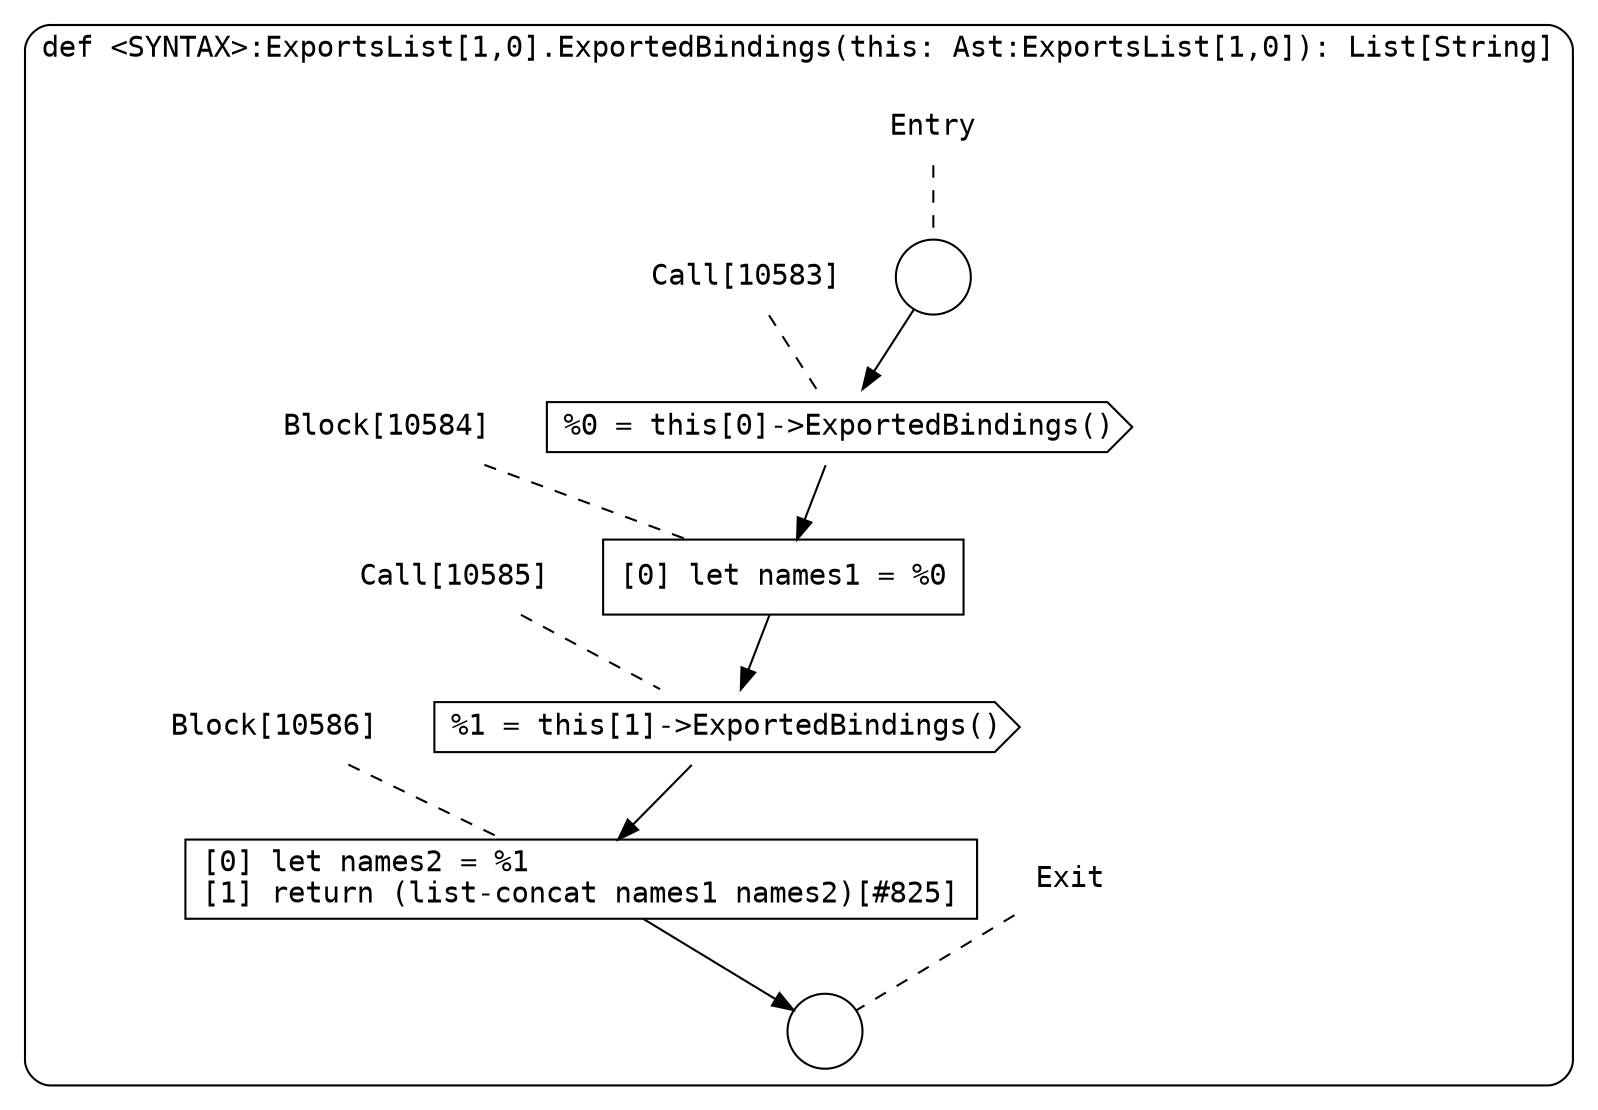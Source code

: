 digraph {
  graph [fontname = "Consolas"]
  node [fontname = "Consolas"]
  edge [fontname = "Consolas"]
  subgraph cluster1933 {
    label = "def <SYNTAX>:ExportsList[1,0].ExportedBindings(this: Ast:ExportsList[1,0]): List[String]"
    style = rounded
    cluster1933_entry_name [shape=none, label=<<font color="black">Entry</font>>]
    cluster1933_entry_name -> cluster1933_entry [arrowhead=none, color="black", style=dashed]
    cluster1933_entry [shape=circle label=" " color="black" fillcolor="white" style=filled]
    cluster1933_entry -> node10583 [color="black"]
    cluster1933_exit_name [shape=none, label=<<font color="black">Exit</font>>]
    cluster1933_exit_name -> cluster1933_exit [arrowhead=none, color="black", style=dashed]
    cluster1933_exit [shape=circle label=" " color="black" fillcolor="white" style=filled]
    node10583_name [shape=none, label=<<font color="black">Call[10583]</font>>]
    node10583_name -> node10583 [arrowhead=none, color="black", style=dashed]
    node10583 [shape=cds, label=<<font color="black">%0 = this[0]-&gt;ExportedBindings()</font>> color="black" fillcolor="white", style=filled]
    node10583 -> node10584 [color="black"]
    node10584_name [shape=none, label=<<font color="black">Block[10584]</font>>]
    node10584_name -> node10584 [arrowhead=none, color="black", style=dashed]
    node10584 [shape=box, label=<<font color="black">[0] let names1 = %0<BR ALIGN="LEFT"/></font>> color="black" fillcolor="white", style=filled]
    node10584 -> node10585 [color="black"]
    node10585_name [shape=none, label=<<font color="black">Call[10585]</font>>]
    node10585_name -> node10585 [arrowhead=none, color="black", style=dashed]
    node10585 [shape=cds, label=<<font color="black">%1 = this[1]-&gt;ExportedBindings()</font>> color="black" fillcolor="white", style=filled]
    node10585 -> node10586 [color="black"]
    node10586_name [shape=none, label=<<font color="black">Block[10586]</font>>]
    node10586_name -> node10586 [arrowhead=none, color="black", style=dashed]
    node10586 [shape=box, label=<<font color="black">[0] let names2 = %1<BR ALIGN="LEFT"/>[1] return (list-concat names1 names2)[#825]<BR ALIGN="LEFT"/></font>> color="black" fillcolor="white", style=filled]
    node10586 -> cluster1933_exit [color="black"]
  }
}